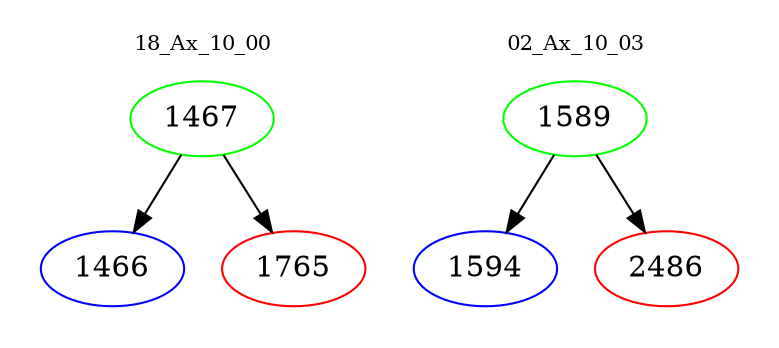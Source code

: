 digraph{
subgraph cluster_0 {
color = white
label = "18_Ax_10_00";
fontsize=10;
T0_1467 [label="1467", color="green"]
T0_1467 -> T0_1466 [color="black"]
T0_1466 [label="1466", color="blue"]
T0_1467 -> T0_1765 [color="black"]
T0_1765 [label="1765", color="red"]
}
subgraph cluster_1 {
color = white
label = "02_Ax_10_03";
fontsize=10;
T1_1589 [label="1589", color="green"]
T1_1589 -> T1_1594 [color="black"]
T1_1594 [label="1594", color="blue"]
T1_1589 -> T1_2486 [color="black"]
T1_2486 [label="2486", color="red"]
}
}

